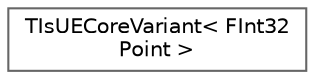 digraph "Graphical Class Hierarchy"
{
 // INTERACTIVE_SVG=YES
 // LATEX_PDF_SIZE
  bgcolor="transparent";
  edge [fontname=Helvetica,fontsize=10,labelfontname=Helvetica,labelfontsize=10];
  node [fontname=Helvetica,fontsize=10,shape=box,height=0.2,width=0.4];
  rankdir="LR";
  Node0 [id="Node000000",label="TIsUECoreVariant\< FInt32\lPoint \>",height=0.2,width=0.4,color="grey40", fillcolor="white", style="filled",URL="$d3/d0a/structTIsUECoreVariant_3_01FInt32Point_01_4.html",tooltip=" "];
}
